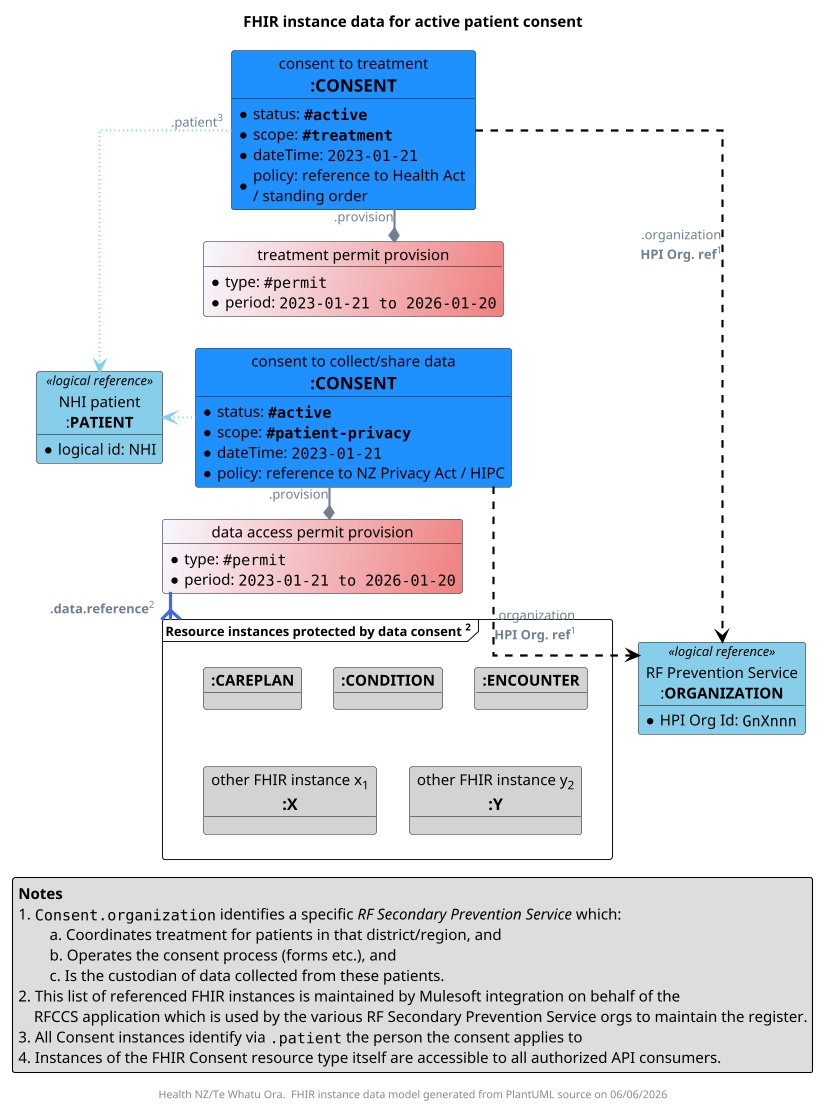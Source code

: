 @startuml obj-FHIR-data-consent-active

top to bottom direction
skinparam dpi 200
allow_mixing
scale 400 width

skinparam ActivityDiamondBackgroundColor #RoyalBlue
skinparam ArrowColor #SlateGrey   
skinparam ArrowFontColor #RoyalBlue
skinparam ArrowFontColor #SlateGrey  
skinparam ArrowFontSize 12
skinparam ArrowMessageAlignment left
skinparam BoxPadding 10
skinparam linetype ortho
skinparam nodesep 30
skinparam ranksep 30
skinparam roundcorner 5
skinparam sequenceArrowThickness 2

title FHIR instance data for active patient consent

!procedure $Coding($Alias,$System,$Code,$Display)
  object "<color:GhostWhite>$System" as $Alias #MediumPurple {
    <color:GhostWhite><size:11>**$Code**-$Display
  }
!endprocedure

  
object "consent to treatment\n<size:16>**:CONSENT**" as TREATCONSENT #DodgerBlue {
  * status: ""**#active**""
  * scope: ""**#treatment**""
  * dateTime: ""2023-01-21""
  * policy: reference to Health Act \n/ standing order
}

object "treatment permit provision" as TAP #GhostWhite/LightCoral  {
  * type: ""#permit""
  * period: ""2023-01-21 to 2026-01-20""
}

object "consent to collect/share data\n<size:16>**:CONSENT**" as DATACONSENT #DodgerBlue {
  * status: ""**#active**""
  * scope: ""**#patient-privacy**""
  * dateTime: ""2023-01-21""
  * policy: reference to NZ Privacy Act / HIPC
}

object "data access permit provision" as DAP #GhostWhite/LightCoral  {
  * type: ""#permit""
  * period: ""2023-01-21 to 2026-01-20""
}

frame "<size:12>Resource instances protected by data consent <sup>2</sup>" as COVERED {
  object "<size:14>**:CAREPLAN**" as R1 #LightGray
  object "<size:14>**:CONDITION**" as R2 #LightGray
  object "<size:14>**:ENCOUNTER**" as R3 #LightGray
  object "other FHIR instance x<sub>1</sub>\n**<size:15>:X**" as Another1 #LightGray
  object "other FHIR instance y<sub>2</sub>\n**<size:15>:Y**" as Another2 #LightGray
}

' resources in other repos
object "NHI patient\n:**PATIENT**" as PATIENT <<logical reference>> #SkyBlue {
  * logical id: NHI
}

object "RF Prevention Service\n:**ORGANIZATION**" as HPI <<logical reference>> #SkyBlue {
  * HPI Org Id: ""GnXnnn""
}

' positioning
TREATCONSENT -[hidden]d- TAP
TAP -[hidden]d- DATACONSENT

' connectors
DAP "**.data.reference**<sup>2</sup>" -[thickness=3,#RoyalBlue]-{ COVERED 

TREATCONSENT -[dashed,#Black,norank]---> HPI: .organization\n**HPI Org. ref**<sup>1</sup>
TREATCONSENT ".patient<sup>3</sup>" -[dotted,#SkyBlue,norank]--> PATIENT
TREATCONSENT -[norank]-* TAP : "".provision""

DATACONSENT -[dotted,#SkyBlue]l---> PATIENT
DATACONSENT -d-* DAP : "".provision""
DATACONSENT -[dashed,#Black]--> HPI: .organization\n**HPI Org. ref**<sup>1</sup>

legend bottom
  **Notes**
  1. ""Consent.organization"" identifies a specific //RF Secondary Prevention Service// which:
      \ta. Coordinates treatment for patients in that district/region, and
      \tb. Operates the consent process (forms etc.), and
      \tc. Is the custodian of data collected from these patients.
  2. This list of referenced FHIR instances is maintained by Mulesoft integration on behalf of the  
      RFCCS application which is used by the various RF Secondary Prevention Service orgs to maintain the register.
  3. All Consent instances identify via "".patient"" the person the consent applies to 
  4. Instances of the FHIR Consent resource type itself are accessible to all authorized API consumers.
endlegend


footer "Health NZ/Te Whatu Ora.  FHIR instance data model generated from PlantUML source on %date('dd/MM/yyyy')"

@enduml